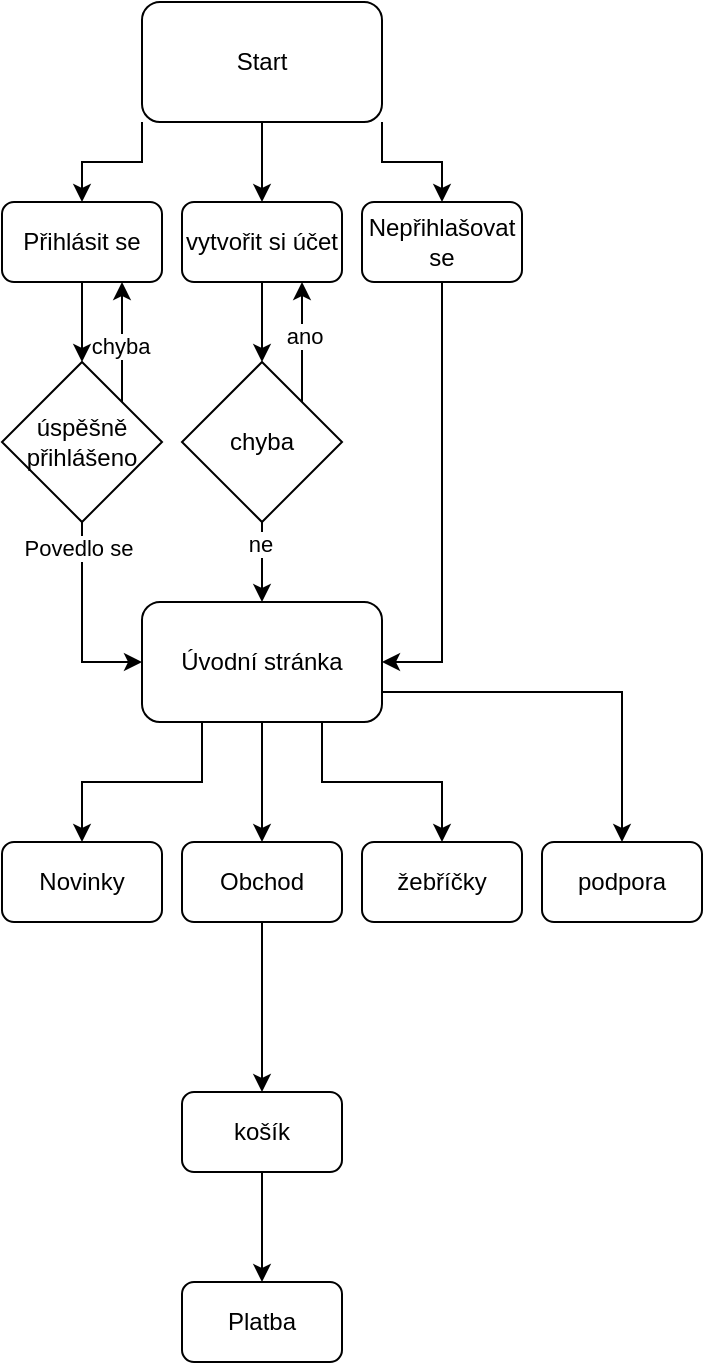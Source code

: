 <mxfile version="24.9.1">
  <diagram name="Stránka-1" id="aJjM-g6pXQFV8jIazuzV">
    <mxGraphModel dx="1434" dy="728" grid="1" gridSize="10" guides="1" tooltips="1" connect="1" arrows="1" fold="1" page="1" pageScale="1" pageWidth="827" pageHeight="1169" math="0" shadow="0">
      <root>
        <mxCell id="0" />
        <mxCell id="1" parent="0" />
        <mxCell id="ZBGhX0-Q-C0msfXEaytf-6" style="edgeStyle=orthogonalEdgeStyle;rounded=0;orthogonalLoop=1;jettySize=auto;html=1;exitX=0.5;exitY=1;exitDx=0;exitDy=0;entryX=0.5;entryY=0;entryDx=0;entryDy=0;" edge="1" parent="1" source="ZBGhX0-Q-C0msfXEaytf-1" target="ZBGhX0-Q-C0msfXEaytf-3">
          <mxGeometry relative="1" as="geometry" />
        </mxCell>
        <mxCell id="ZBGhX0-Q-C0msfXEaytf-7" style="edgeStyle=orthogonalEdgeStyle;rounded=0;orthogonalLoop=1;jettySize=auto;html=1;exitX=0;exitY=1;exitDx=0;exitDy=0;entryX=0.5;entryY=0;entryDx=0;entryDy=0;" edge="1" parent="1" source="ZBGhX0-Q-C0msfXEaytf-1" target="ZBGhX0-Q-C0msfXEaytf-2">
          <mxGeometry relative="1" as="geometry" />
        </mxCell>
        <mxCell id="ZBGhX0-Q-C0msfXEaytf-8" style="edgeStyle=orthogonalEdgeStyle;rounded=0;orthogonalLoop=1;jettySize=auto;html=1;exitX=1;exitY=1;exitDx=0;exitDy=0;entryX=0.5;entryY=0;entryDx=0;entryDy=0;" edge="1" parent="1" source="ZBGhX0-Q-C0msfXEaytf-1" target="ZBGhX0-Q-C0msfXEaytf-5">
          <mxGeometry relative="1" as="geometry" />
        </mxCell>
        <mxCell id="ZBGhX0-Q-C0msfXEaytf-1" value="Start" style="rounded=1;whiteSpace=wrap;html=1;" vertex="1" parent="1">
          <mxGeometry x="70" y="20" width="120" height="60" as="geometry" />
        </mxCell>
        <mxCell id="ZBGhX0-Q-C0msfXEaytf-11" style="edgeStyle=orthogonalEdgeStyle;rounded=0;orthogonalLoop=1;jettySize=auto;html=1;exitX=0.5;exitY=1;exitDx=0;exitDy=0;entryX=0.5;entryY=0;entryDx=0;entryDy=0;" edge="1" parent="1" source="ZBGhX0-Q-C0msfXEaytf-2" target="ZBGhX0-Q-C0msfXEaytf-9">
          <mxGeometry relative="1" as="geometry" />
        </mxCell>
        <mxCell id="ZBGhX0-Q-C0msfXEaytf-2" value="Přihlásit se" style="rounded=1;whiteSpace=wrap;html=1;" vertex="1" parent="1">
          <mxGeometry y="120" width="80" height="40" as="geometry" />
        </mxCell>
        <mxCell id="ZBGhX0-Q-C0msfXEaytf-19" style="edgeStyle=orthogonalEdgeStyle;rounded=0;orthogonalLoop=1;jettySize=auto;html=1;exitX=0.5;exitY=1;exitDx=0;exitDy=0;entryX=0.5;entryY=0;entryDx=0;entryDy=0;" edge="1" parent="1" source="ZBGhX0-Q-C0msfXEaytf-3" target="ZBGhX0-Q-C0msfXEaytf-10">
          <mxGeometry relative="1" as="geometry" />
        </mxCell>
        <mxCell id="ZBGhX0-Q-C0msfXEaytf-3" value="vytvořit si účet&lt;span style=&quot;color: rgba(0, 0, 0, 0); font-family: monospace; font-size: 0px; text-align: start; text-wrap-mode: nowrap;&quot;&gt;%3CmxGraphModel%3E%3Croot%3E%3CmxCell%20id%3D%220%22%2F%3E%3CmxCell%20id%3D%221%22%20parent%3D%220%22%2F%3E%3CmxCell%20id%3D%222%22%20value%3D%22P%C5%99ihl%C3%A1sit%20se%22%20style%3D%22rounded%3D1%3BwhiteSpace%3Dwrap%3Bhtml%3D1%3B%22%20vertex%3D%221%22%20parent%3D%221%22%3E%3CmxGeometry%20y%3D%22120%22%20width%3D%2280%22%20height%3D%2240%22%20as%3D%22geometry%22%2F%3E%3C%2FmxCell%3E%3C%2Froot%3E%3C%2FmxGraphModel%3E&lt;/span&gt;" style="rounded=1;whiteSpace=wrap;html=1;" vertex="1" parent="1">
          <mxGeometry x="90" y="120" width="80" height="40" as="geometry" />
        </mxCell>
        <mxCell id="ZBGhX0-Q-C0msfXEaytf-30" style="edgeStyle=orthogonalEdgeStyle;rounded=0;orthogonalLoop=1;jettySize=auto;html=1;exitX=0.5;exitY=1;exitDx=0;exitDy=0;entryX=1;entryY=0.5;entryDx=0;entryDy=0;" edge="1" parent="1" source="ZBGhX0-Q-C0msfXEaytf-5" target="ZBGhX0-Q-C0msfXEaytf-16">
          <mxGeometry relative="1" as="geometry" />
        </mxCell>
        <mxCell id="ZBGhX0-Q-C0msfXEaytf-5" value="Nepřihlašovat se" style="rounded=1;whiteSpace=wrap;html=1;" vertex="1" parent="1">
          <mxGeometry x="180" y="120" width="80" height="40" as="geometry" />
        </mxCell>
        <mxCell id="ZBGhX0-Q-C0msfXEaytf-12" style="edgeStyle=orthogonalEdgeStyle;rounded=0;orthogonalLoop=1;jettySize=auto;html=1;exitX=1;exitY=0;exitDx=0;exitDy=0;entryX=0.75;entryY=1;entryDx=0;entryDy=0;" edge="1" parent="1">
          <mxGeometry relative="1" as="geometry">
            <mxPoint x="60" y="220" as="sourcePoint" />
            <mxPoint x="60" y="160" as="targetPoint" />
          </mxGeometry>
        </mxCell>
        <mxCell id="ZBGhX0-Q-C0msfXEaytf-27" value="chyba" style="edgeLabel;html=1;align=center;verticalAlign=middle;resizable=0;points=[];" vertex="1" connectable="0" parent="ZBGhX0-Q-C0msfXEaytf-12">
          <mxGeometry x="-0.067" y="1" relative="1" as="geometry">
            <mxPoint as="offset" />
          </mxGeometry>
        </mxCell>
        <mxCell id="ZBGhX0-Q-C0msfXEaytf-17" style="edgeStyle=orthogonalEdgeStyle;rounded=0;orthogonalLoop=1;jettySize=auto;html=1;exitX=0.5;exitY=1;exitDx=0;exitDy=0;entryX=0;entryY=0.5;entryDx=0;entryDy=0;" edge="1" parent="1" source="ZBGhX0-Q-C0msfXEaytf-9" target="ZBGhX0-Q-C0msfXEaytf-16">
          <mxGeometry relative="1" as="geometry" />
        </mxCell>
        <mxCell id="ZBGhX0-Q-C0msfXEaytf-26" value="Povedlo se" style="edgeLabel;html=1;align=center;verticalAlign=middle;resizable=0;points=[];" vertex="1" connectable="0" parent="ZBGhX0-Q-C0msfXEaytf-17">
          <mxGeometry x="-0.74" y="-2" relative="1" as="geometry">
            <mxPoint as="offset" />
          </mxGeometry>
        </mxCell>
        <mxCell id="ZBGhX0-Q-C0msfXEaytf-9" value="úspěšně přihlášeno&lt;span style=&quot;color: rgba(0, 0, 0, 0); font-family: monospace; font-size: 0px; text-align: start; text-wrap-mode: nowrap;&quot;&gt;%3CmxGraphModel%3E%3Croot%3E%3CmxCell%20id%3D%220%22%2F%3E%3CmxCell%20id%3D%221%22%20parent%3D%220%22%2F%3E%3CmxCell%20id%3D%222%22%20value%3D%22P%C5%99ihl%C3%A1sit%20se%22%20style%3D%22rounded%3D1%3BwhiteSpace%3Dwrap%3Bhtml%3D1%3B%22%20vertex%3D%221%22%20parent%3D%221%22%3E%3CmxGeometry%20y%3D%22120%22%20width%3D%2280%22%20height%3D%2240%22%20as%3D%22geometry%22%2F%3E%3C%2FmxCell%3E%3C%2Froot%3E%3C%2FmxGraphModel%3E&lt;/span&gt;" style="rhombus;whiteSpace=wrap;html=1;" vertex="1" parent="1">
          <mxGeometry y="200" width="80" height="80" as="geometry" />
        </mxCell>
        <mxCell id="ZBGhX0-Q-C0msfXEaytf-18" style="edgeStyle=orthogonalEdgeStyle;rounded=0;orthogonalLoop=1;jettySize=auto;html=1;exitX=0.5;exitY=1;exitDx=0;exitDy=0;entryX=0.5;entryY=0;entryDx=0;entryDy=0;" edge="1" parent="1" source="ZBGhX0-Q-C0msfXEaytf-10" target="ZBGhX0-Q-C0msfXEaytf-16">
          <mxGeometry relative="1" as="geometry" />
        </mxCell>
        <mxCell id="ZBGhX0-Q-C0msfXEaytf-29" value="ne" style="edgeLabel;html=1;align=center;verticalAlign=middle;resizable=0;points=[];" vertex="1" connectable="0" parent="ZBGhX0-Q-C0msfXEaytf-18">
          <mxGeometry x="-0.45" y="-1" relative="1" as="geometry">
            <mxPoint as="offset" />
          </mxGeometry>
        </mxCell>
        <mxCell id="ZBGhX0-Q-C0msfXEaytf-20" style="edgeStyle=orthogonalEdgeStyle;rounded=0;orthogonalLoop=1;jettySize=auto;html=1;exitX=1;exitY=0;exitDx=0;exitDy=0;entryX=0.75;entryY=1;entryDx=0;entryDy=0;" edge="1" parent="1" source="ZBGhX0-Q-C0msfXEaytf-10" target="ZBGhX0-Q-C0msfXEaytf-3">
          <mxGeometry relative="1" as="geometry" />
        </mxCell>
        <mxCell id="ZBGhX0-Q-C0msfXEaytf-28" value="ano" style="edgeLabel;html=1;align=center;verticalAlign=middle;resizable=0;points=[];" vertex="1" connectable="0" parent="ZBGhX0-Q-C0msfXEaytf-20">
          <mxGeometry x="0.1" y="-1" relative="1" as="geometry">
            <mxPoint as="offset" />
          </mxGeometry>
        </mxCell>
        <mxCell id="ZBGhX0-Q-C0msfXEaytf-10" value="chyba" style="rhombus;whiteSpace=wrap;html=1;" vertex="1" parent="1">
          <mxGeometry x="90" y="200" width="80" height="80" as="geometry" />
        </mxCell>
        <mxCell id="ZBGhX0-Q-C0msfXEaytf-36" style="edgeStyle=orthogonalEdgeStyle;rounded=0;orthogonalLoop=1;jettySize=auto;html=1;exitX=0.25;exitY=1;exitDx=0;exitDy=0;entryX=0.5;entryY=0;entryDx=0;entryDy=0;" edge="1" parent="1" source="ZBGhX0-Q-C0msfXEaytf-16" target="ZBGhX0-Q-C0msfXEaytf-31">
          <mxGeometry relative="1" as="geometry" />
        </mxCell>
        <mxCell id="ZBGhX0-Q-C0msfXEaytf-37" style="edgeStyle=orthogonalEdgeStyle;rounded=0;orthogonalLoop=1;jettySize=auto;html=1;exitX=0.5;exitY=1;exitDx=0;exitDy=0;entryX=0.5;entryY=0;entryDx=0;entryDy=0;" edge="1" parent="1" source="ZBGhX0-Q-C0msfXEaytf-16" target="ZBGhX0-Q-C0msfXEaytf-32">
          <mxGeometry relative="1" as="geometry" />
        </mxCell>
        <mxCell id="ZBGhX0-Q-C0msfXEaytf-40" style="edgeStyle=orthogonalEdgeStyle;rounded=0;orthogonalLoop=1;jettySize=auto;html=1;exitX=0.75;exitY=1;exitDx=0;exitDy=0;entryX=0.5;entryY=0;entryDx=0;entryDy=0;" edge="1" parent="1" source="ZBGhX0-Q-C0msfXEaytf-16" target="ZBGhX0-Q-C0msfXEaytf-33">
          <mxGeometry relative="1" as="geometry" />
        </mxCell>
        <mxCell id="ZBGhX0-Q-C0msfXEaytf-41" style="edgeStyle=orthogonalEdgeStyle;rounded=0;orthogonalLoop=1;jettySize=auto;html=1;exitX=1;exitY=0.75;exitDx=0;exitDy=0;entryX=0.5;entryY=0;entryDx=0;entryDy=0;" edge="1" parent="1" source="ZBGhX0-Q-C0msfXEaytf-16" target="ZBGhX0-Q-C0msfXEaytf-34">
          <mxGeometry relative="1" as="geometry" />
        </mxCell>
        <mxCell id="ZBGhX0-Q-C0msfXEaytf-16" value="Úvodní stránka" style="rounded=1;whiteSpace=wrap;html=1;" vertex="1" parent="1">
          <mxGeometry x="70" y="320" width="120" height="60" as="geometry" />
        </mxCell>
        <mxCell id="ZBGhX0-Q-C0msfXEaytf-31" value="Novinky" style="rounded=1;whiteSpace=wrap;html=1;" vertex="1" parent="1">
          <mxGeometry y="440" width="80" height="40" as="geometry" />
        </mxCell>
        <mxCell id="ZBGhX0-Q-C0msfXEaytf-45" style="edgeStyle=orthogonalEdgeStyle;rounded=0;orthogonalLoop=1;jettySize=auto;html=1;exitX=0.5;exitY=1;exitDx=0;exitDy=0;entryX=0.5;entryY=0;entryDx=0;entryDy=0;" edge="1" parent="1" source="ZBGhX0-Q-C0msfXEaytf-32" target="ZBGhX0-Q-C0msfXEaytf-42">
          <mxGeometry relative="1" as="geometry" />
        </mxCell>
        <mxCell id="ZBGhX0-Q-C0msfXEaytf-32" value="Obchod" style="rounded=1;whiteSpace=wrap;html=1;" vertex="1" parent="1">
          <mxGeometry x="90" y="440" width="80" height="40" as="geometry" />
        </mxCell>
        <mxCell id="ZBGhX0-Q-C0msfXEaytf-33" value="žebříčky" style="rounded=1;whiteSpace=wrap;html=1;" vertex="1" parent="1">
          <mxGeometry x="180" y="440" width="80" height="40" as="geometry" />
        </mxCell>
        <mxCell id="ZBGhX0-Q-C0msfXEaytf-34" value="podpora" style="rounded=1;whiteSpace=wrap;html=1;" vertex="1" parent="1">
          <mxGeometry x="270" y="440" width="80" height="40" as="geometry" />
        </mxCell>
        <mxCell id="ZBGhX0-Q-C0msfXEaytf-47" style="edgeStyle=orthogonalEdgeStyle;rounded=0;orthogonalLoop=1;jettySize=auto;html=1;exitX=0.5;exitY=1;exitDx=0;exitDy=0;entryX=0.5;entryY=0;entryDx=0;entryDy=0;" edge="1" parent="1" source="ZBGhX0-Q-C0msfXEaytf-42" target="ZBGhX0-Q-C0msfXEaytf-46">
          <mxGeometry relative="1" as="geometry" />
        </mxCell>
        <mxCell id="ZBGhX0-Q-C0msfXEaytf-42" value="košík" style="rounded=1;whiteSpace=wrap;html=1;" vertex="1" parent="1">
          <mxGeometry x="90" y="565" width="80" height="40" as="geometry" />
        </mxCell>
        <mxCell id="ZBGhX0-Q-C0msfXEaytf-46" value="Platba" style="rounded=1;whiteSpace=wrap;html=1;" vertex="1" parent="1">
          <mxGeometry x="90" y="660" width="80" height="40" as="geometry" />
        </mxCell>
      </root>
    </mxGraphModel>
  </diagram>
</mxfile>
